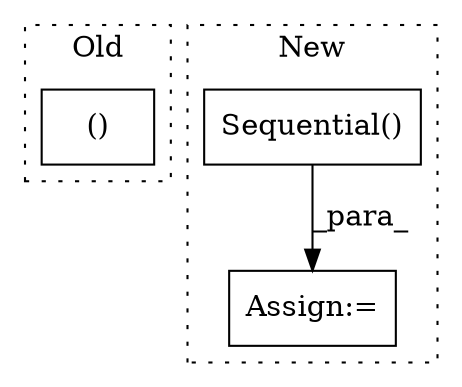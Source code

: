 digraph G {
subgraph cluster0 {
1 [label="()" a="54" s="4341" l="3" shape="box"];
label = "Old";
style="dotted";
}
subgraph cluster1 {
2 [label="Sequential()" a="75" s="4799,4814" l="14,11" shape="box"];
3 [label="Assign:=" a="68" s="4796" l="3" shape="box"];
label = "New";
style="dotted";
}
2 -> 3 [label="_para_"];
}